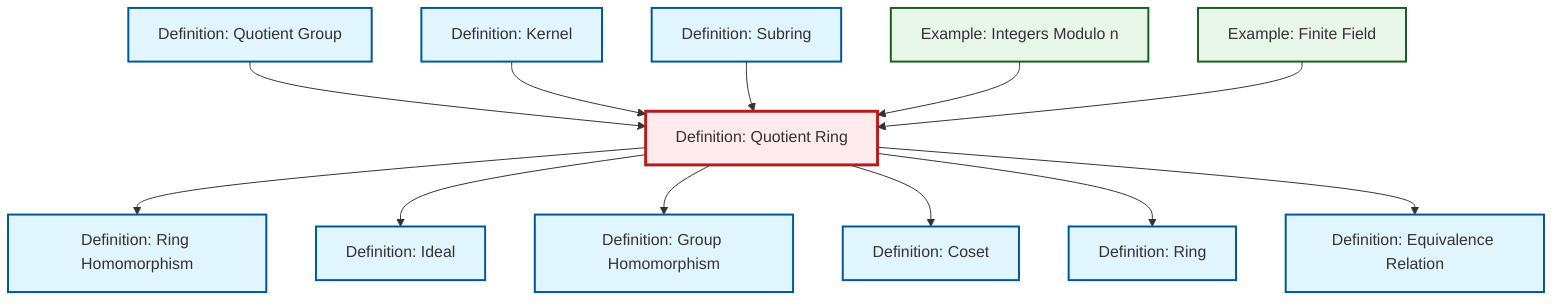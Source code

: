 graph TD
    classDef definition fill:#e1f5fe,stroke:#01579b,stroke-width:2px
    classDef theorem fill:#f3e5f5,stroke:#4a148c,stroke-width:2px
    classDef axiom fill:#fff3e0,stroke:#e65100,stroke-width:2px
    classDef example fill:#e8f5e9,stroke:#1b5e20,stroke-width:2px
    classDef current fill:#ffebee,stroke:#b71c1c,stroke-width:3px
    def-quotient-ring["Definition: Quotient Ring"]:::definition
    def-ring-homomorphism["Definition: Ring Homomorphism"]:::definition
    def-quotient-group["Definition: Quotient Group"]:::definition
    def-ring["Definition: Ring"]:::definition
    def-equivalence-relation["Definition: Equivalence Relation"]:::definition
    def-subring["Definition: Subring"]:::definition
    ex-quotient-integers-mod-n["Example: Integers Modulo n"]:::example
    ex-finite-field["Example: Finite Field"]:::example
    def-kernel["Definition: Kernel"]:::definition
    def-homomorphism["Definition: Group Homomorphism"]:::definition
    def-coset["Definition: Coset"]:::definition
    def-ideal["Definition: Ideal"]:::definition
    def-quotient-ring --> def-ring-homomorphism
    def-quotient-group --> def-quotient-ring
    def-kernel --> def-quotient-ring
    def-subring --> def-quotient-ring
    def-quotient-ring --> def-ideal
    def-quotient-ring --> def-homomorphism
    ex-quotient-integers-mod-n --> def-quotient-ring
    def-quotient-ring --> def-coset
    def-quotient-ring --> def-ring
    ex-finite-field --> def-quotient-ring
    def-quotient-ring --> def-equivalence-relation
    class def-quotient-ring current